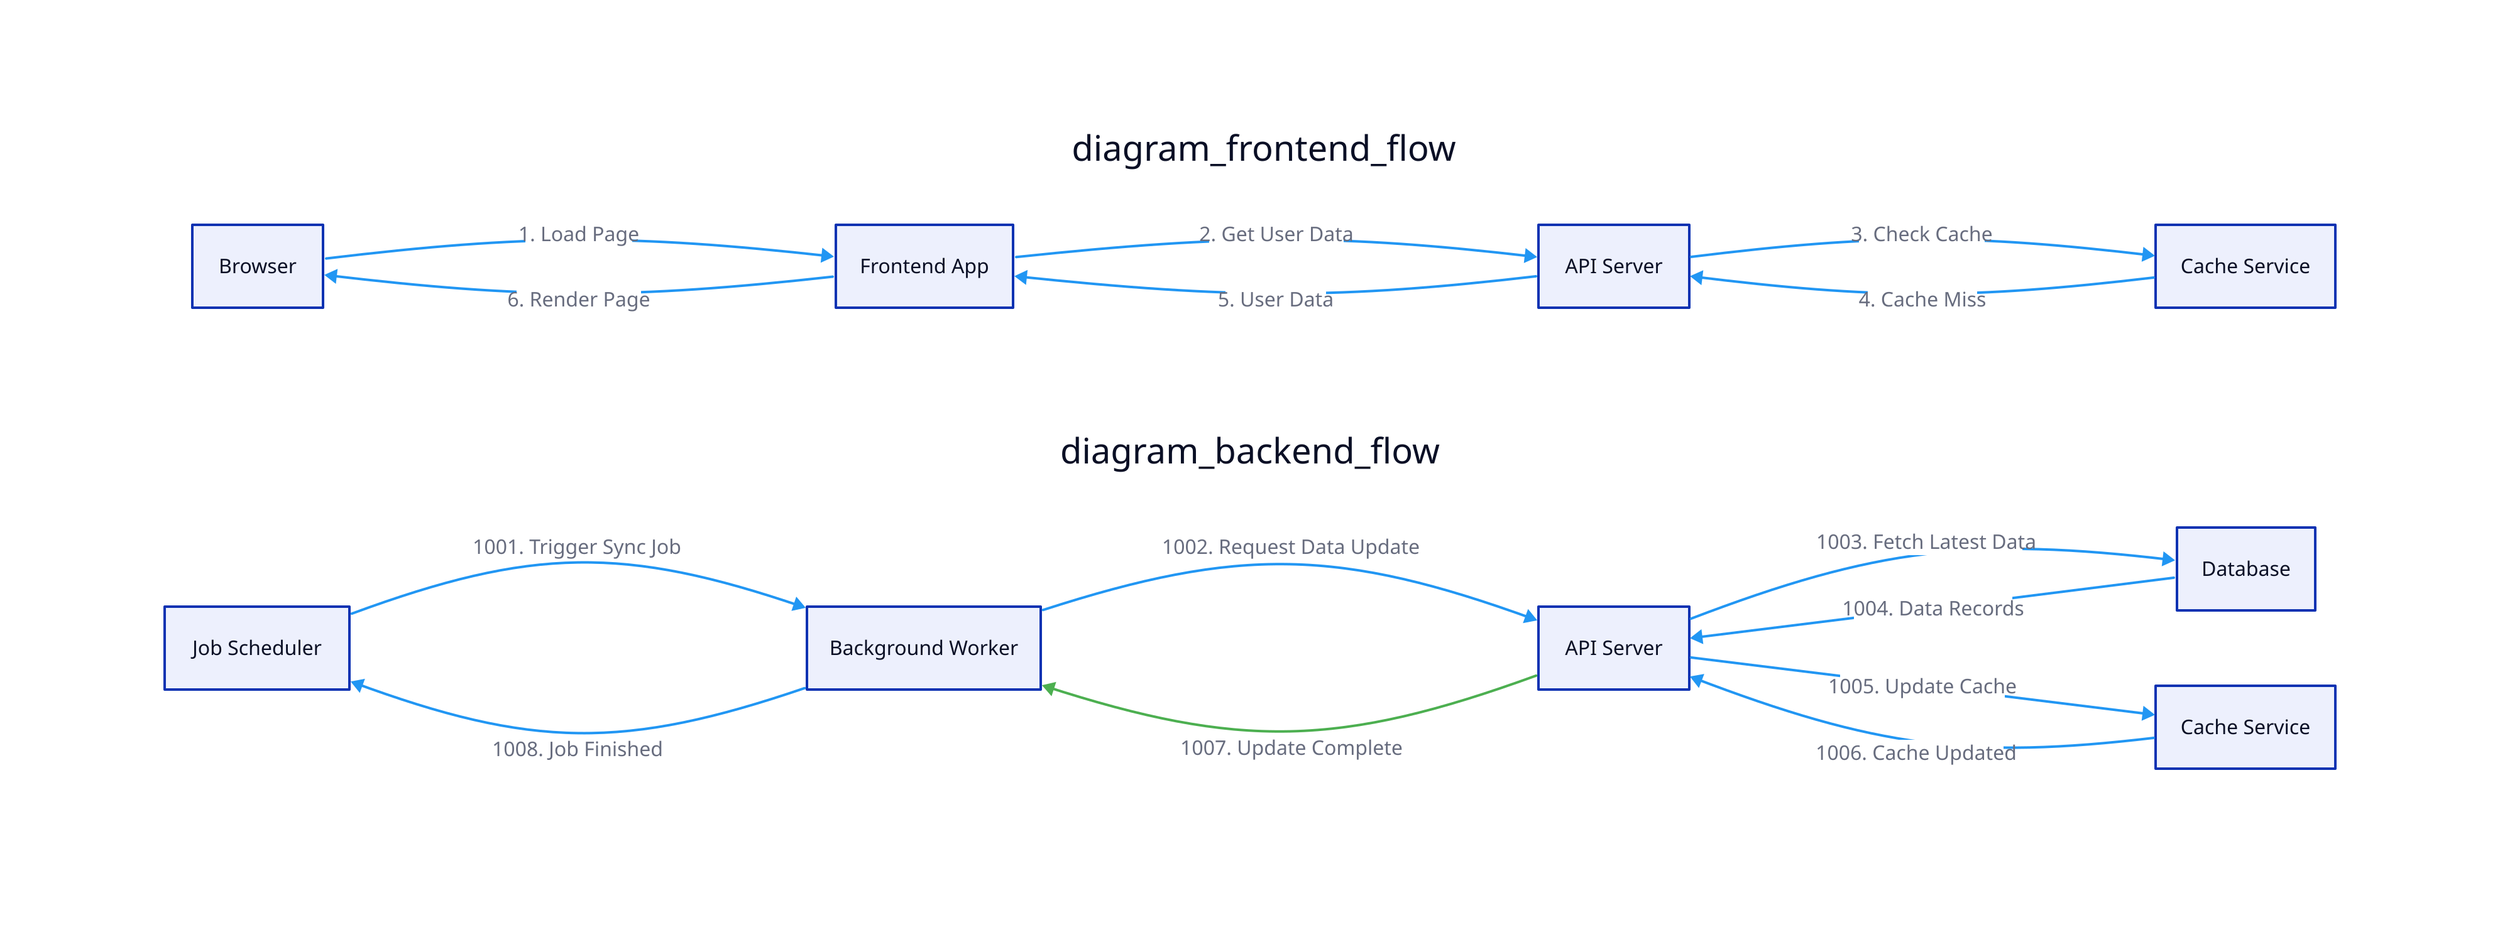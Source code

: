 vars: {
  d2-config: {
    theme-id: 0
  }
}

direction: right


# Messages from frontend-flow.d2
diagram_frontend_flow: {
  style.fill: transparent
  style.stroke: transparent
  "Browser" -> "Frontend App": "1. Load Page" {
    style.stroke: "#2196f3"
  }
  "Frontend App" -> "API Server": "2. Get User Data" {
    style.stroke: "#2196f3"
  }
  "API Server" -> "Cache Service": "3. Check Cache" {
    style.stroke: "#2196f3"
  }
  "Cache Service" -> "API Server": "4. Cache Miss" {
    style.stroke: "#2196f3"
  }
  "API Server" -> "Frontend App": "5. User Data" {
    style.stroke: "#2196f3"
  }
  "Frontend App" -> "Browser": "6. Render Page" {
    style.stroke: "#2196f3"
  }
}

# Messages from backend-flow.d2
diagram_backend_flow: {
  style.fill: transparent
  style.stroke: transparent
  "Job Scheduler" -> "Background Worker": "1001. Trigger Sync Job" {
    style.stroke: "#2196f3"
  }
  "Background Worker" -> "API Server": "1002. Request Data Update" {
    style.stroke: "#2196f3"
  }
  "API Server" -> "Database": "1003. Fetch Latest Data" {
    style.stroke: "#2196f3"
  }
  "Database" -> "API Server": "1004. Data Records" {
    style.stroke: "#2196f3"
  }
  "API Server" -> "Cache Service": "1005. Update Cache" {
    style.stroke: "#2196f3"
  }
  "Cache Service" -> "API Server": "1006. Cache Updated" {
    style.stroke: "#2196f3"
  }
  "API Server" -> "Background Worker": "1007. Update Complete" {
    style.stroke: "#4caf50"
    style.stroke-width: 2
  }
  "Background Worker" -> "Job Scheduler": "1008. Job Finished" {
    style.stroke: "#2196f3"
  }
}
